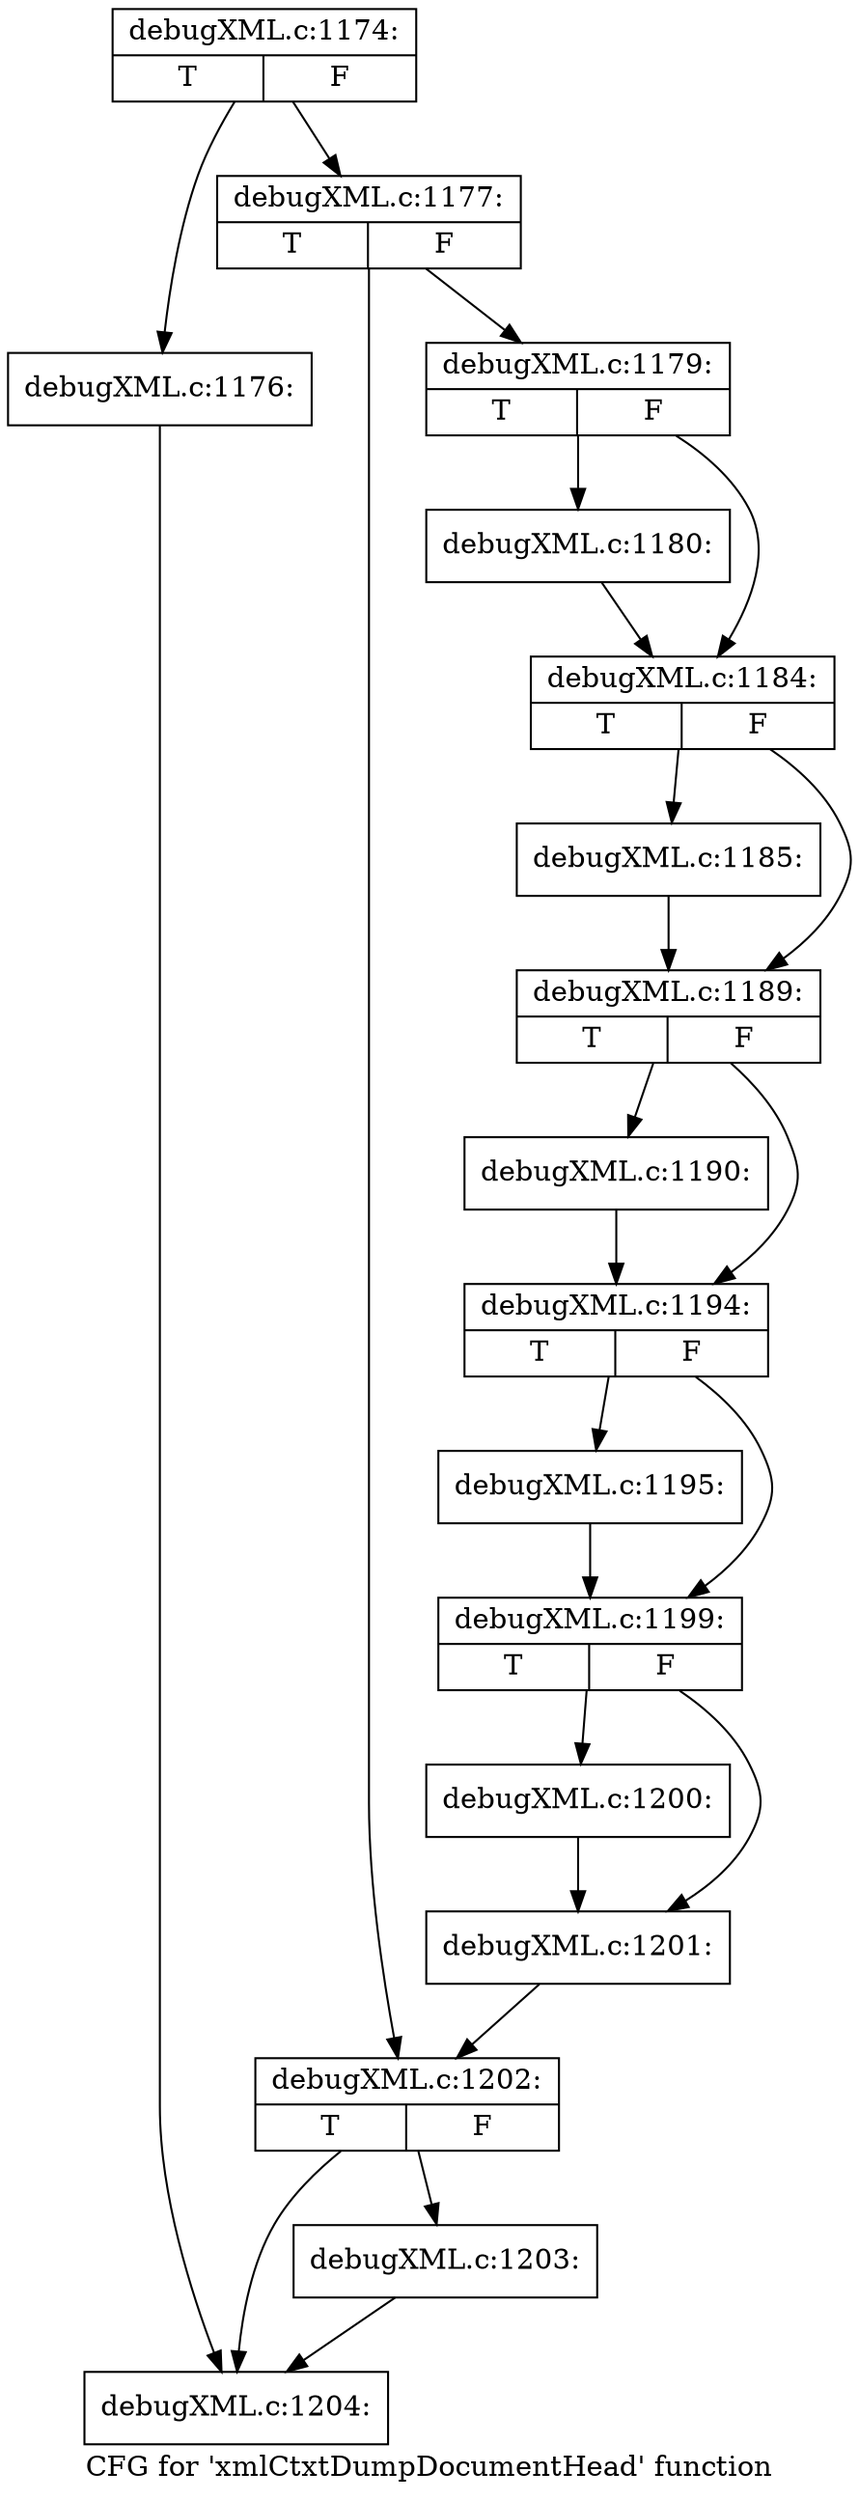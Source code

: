 digraph "CFG for 'xmlCtxtDumpDocumentHead' function" {
	label="CFG for 'xmlCtxtDumpDocumentHead' function";

	Node0x49eb340 [shape=record,label="{debugXML.c:1174:|{<s0>T|<s1>F}}"];
	Node0x49eb340 -> Node0x49eaae0;
	Node0x49eb340 -> Node0x49eab30;
	Node0x49eaae0 [shape=record,label="{debugXML.c:1176:}"];
	Node0x49eaae0 -> Node0x4b789b0;
	Node0x49eab30 [shape=record,label="{debugXML.c:1177:|{<s0>T|<s1>F}}"];
	Node0x49eab30 -> Node0x4b73b30;
	Node0x49eab30 -> Node0x4b73ae0;
	Node0x4b73ae0 [shape=record,label="{debugXML.c:1179:|{<s0>T|<s1>F}}"];
	Node0x4b73ae0 -> Node0x4b73f60;
	Node0x4b73ae0 -> Node0x4b73fb0;
	Node0x4b73f60 [shape=record,label="{debugXML.c:1180:}"];
	Node0x4b73f60 -> Node0x4b73fb0;
	Node0x4b73fb0 [shape=record,label="{debugXML.c:1184:|{<s0>T|<s1>F}}"];
	Node0x4b73fb0 -> Node0x4b74ff0;
	Node0x4b73fb0 -> Node0x4b75040;
	Node0x4b74ff0 [shape=record,label="{debugXML.c:1185:}"];
	Node0x4b74ff0 -> Node0x4b75040;
	Node0x4b75040 [shape=record,label="{debugXML.c:1189:|{<s0>T|<s1>F}}"];
	Node0x4b75040 -> Node0x4b75f80;
	Node0x4b75040 -> Node0x4b75fd0;
	Node0x4b75f80 [shape=record,label="{debugXML.c:1190:}"];
	Node0x4b75f80 -> Node0x4b75fd0;
	Node0x4b75fd0 [shape=record,label="{debugXML.c:1194:|{<s0>T|<s1>F}}"];
	Node0x4b75fd0 -> Node0x4b76f90;
	Node0x4b75fd0 -> Node0x4b76fe0;
	Node0x4b76f90 [shape=record,label="{debugXML.c:1195:}"];
	Node0x4b76f90 -> Node0x4b76fe0;
	Node0x4b76fe0 [shape=record,label="{debugXML.c:1199:|{<s0>T|<s1>F}}"];
	Node0x4b76fe0 -> Node0x4b77f70;
	Node0x4b76fe0 -> Node0x4b77fc0;
	Node0x4b77f70 [shape=record,label="{debugXML.c:1200:}"];
	Node0x4b77f70 -> Node0x4b77fc0;
	Node0x4b77fc0 [shape=record,label="{debugXML.c:1201:}"];
	Node0x4b77fc0 -> Node0x4b73b30;
	Node0x4b73b30 [shape=record,label="{debugXML.c:1202:|{<s0>T|<s1>F}}"];
	Node0x4b73b30 -> Node0x4b78960;
	Node0x4b73b30 -> Node0x4b789b0;
	Node0x4b78960 [shape=record,label="{debugXML.c:1203:}"];
	Node0x4b78960 -> Node0x4b789b0;
	Node0x4b789b0 [shape=record,label="{debugXML.c:1204:}"];
}
